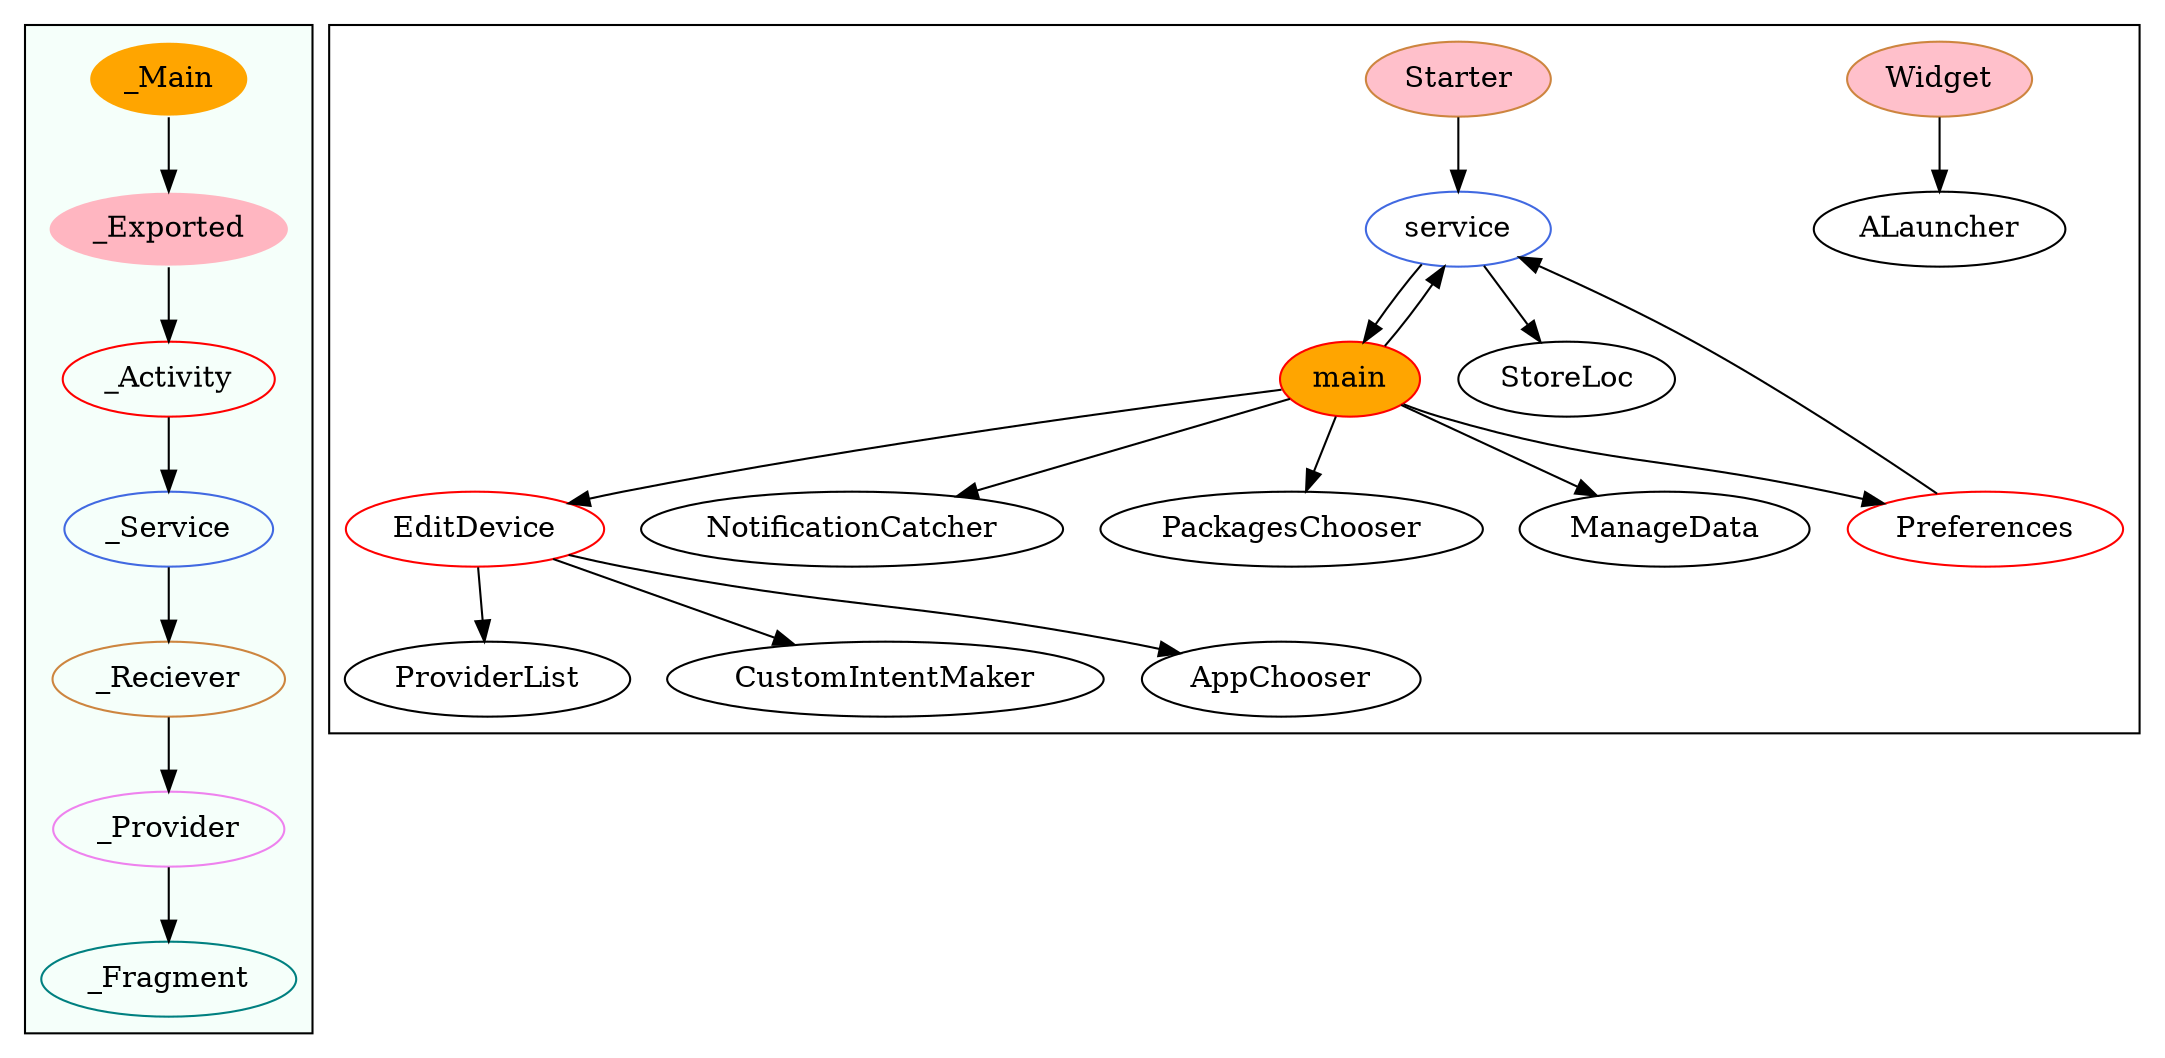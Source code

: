 digraph G {
subgraph cluster_legend{ 
bgcolor=mintcream;
_Activity[color = red];
_Service[color = royalblue];
_Provider[color = violet];
_Reciever[color = peru];
_Fragment[color = teal];
_Main[style=filled, fillcolor=orange, color = mintcream];
_Exported[style=filled, fillcolor=lightpink, color = mintcream];
_Main -> _Exported -> _Activity -> _Service -> _Reciever -> _Provider -> _Fragment; 
}
subgraph cluster_component{ 
Widget[style=filled, fillcolor=pink, color = peru];
Widget->ALauncher;
Starter[style=filled, fillcolor=pink, color = peru];
Starter->service;
EditDevice[color = red];
EditDevice->ProviderList;
EditDevice[color = red];
EditDevice->CustomIntentMaker;
EditDevice[color = red];
EditDevice->AppChooser;
service[color = royalblue];
service->main;
service[color = royalblue];
service->StoreLoc;
main[style=filled, fillcolor=orange, color = red];
main->service;
main[style=filled, fillcolor=orange, color = red];
main->NotificationCatcher;
main[style=filled, fillcolor=orange, color = red];
main->EditDevice;
main[style=filled, fillcolor=orange, color = red];
main->PackagesChooser;
main[style=filled, fillcolor=orange, color = red];
main->ManageData;
main[style=filled, fillcolor=orange, color = red];
main->Preferences;
Preferences[color = red];
Preferences->service;
}
}
